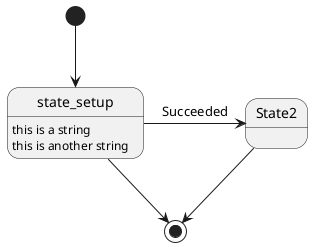 @startuml

[*] --> state_setup
state_setup--> [*]
state_setup: this is a string
state_setup: this is another string

state_setup-> State2 : Succeeded
State2 --> [*]

@enduml

